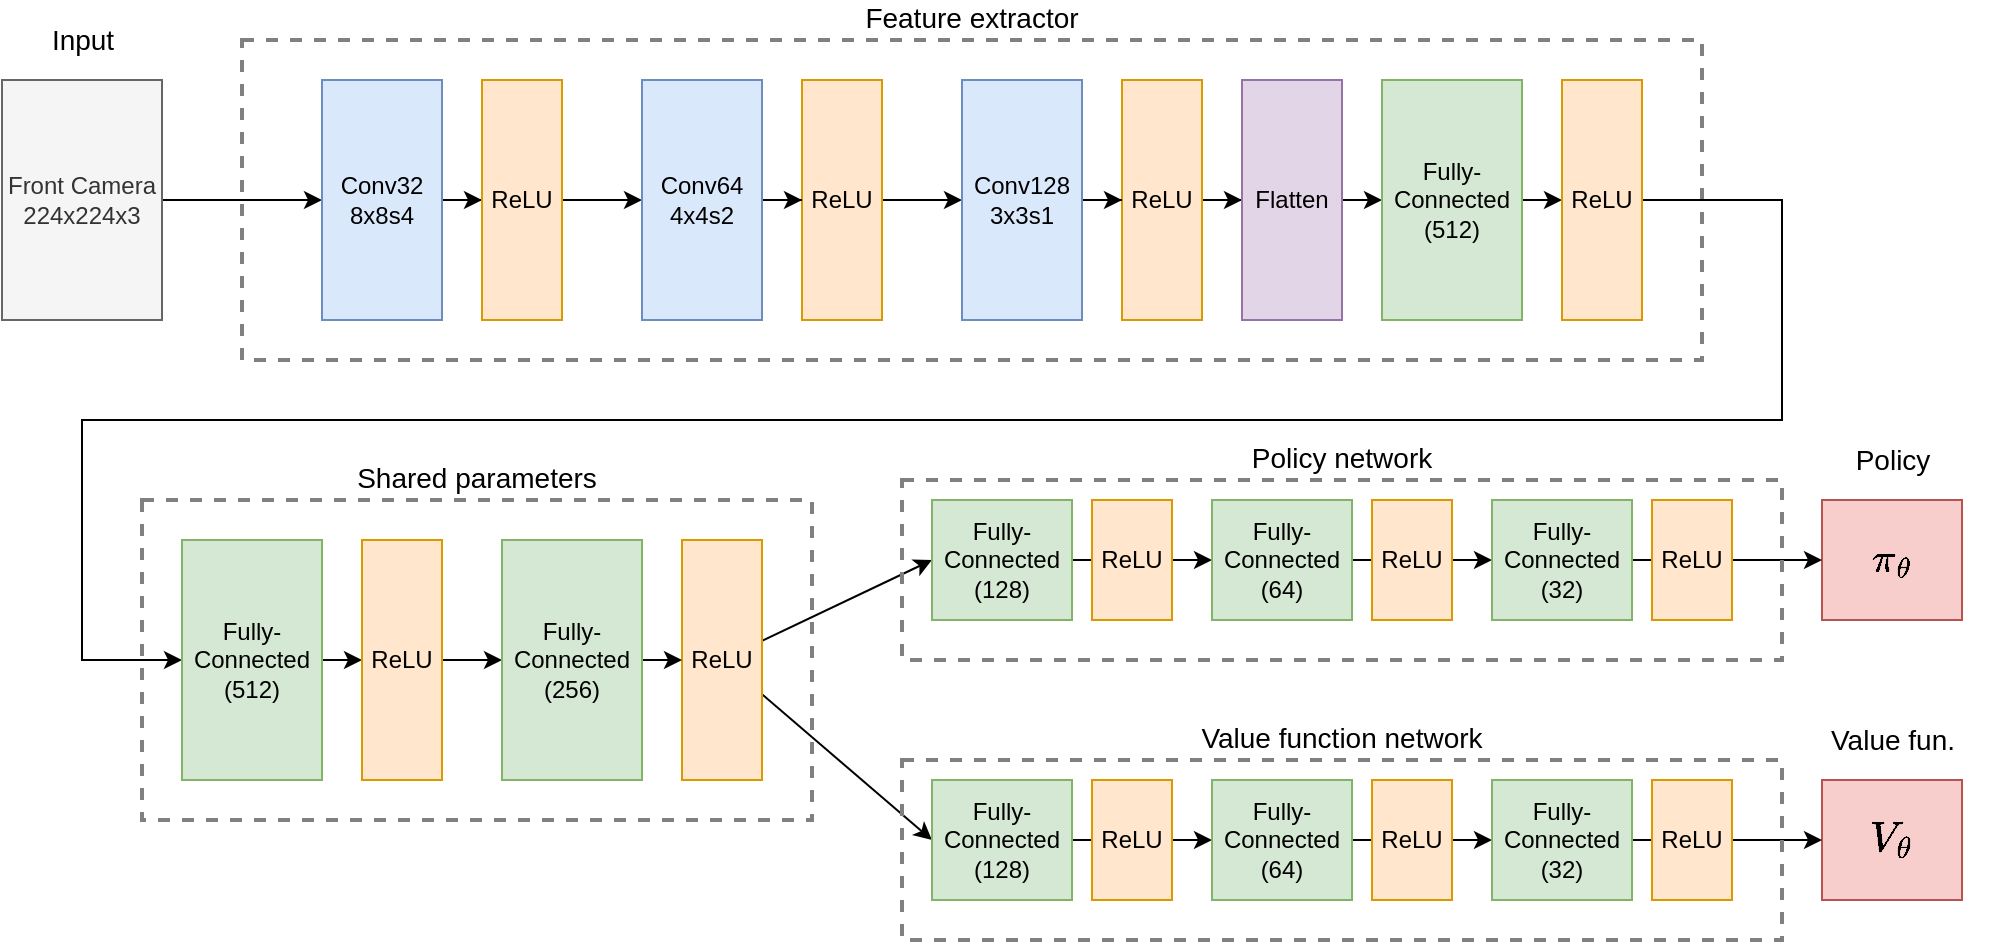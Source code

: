 <mxfile version="14.3.2" type="device"><diagram id="lvOMlnh9n4WgzU3fmZcJ" name="Page-1"><mxGraphModel dx="1185" dy="647" grid="1" gridSize="10" guides="1" tooltips="1" connect="1" arrows="1" fold="1" page="1" pageScale="1" pageWidth="850" pageHeight="1100" math="1" shadow="0"><root><mxCell id="0"/><mxCell id="1" parent="0"/><mxCell id="_K-fX_vvfUlSW2pECyaP-38" value="Feature extractor" style="rounded=0;whiteSpace=wrap;html=1;fontSize=14;fillColor=none;dashed=1;labelPosition=center;verticalLabelPosition=top;align=center;verticalAlign=bottom;strokeWidth=2;strokeColor=#808080;fontFamily=Helvetica;" vertex="1" parent="1"><mxGeometry x="430" y="360" width="730" height="160" as="geometry"/></mxCell><mxCell id="_K-fX_vvfUlSW2pECyaP-21" value="" style="edgeStyle=orthogonalEdgeStyle;rounded=0;orthogonalLoop=1;jettySize=auto;html=1;fontFamily=Helvetica;" edge="1" parent="1" source="_K-fX_vvfUlSW2pECyaP-1" target="_K-fX_vvfUlSW2pECyaP-3"><mxGeometry relative="1" as="geometry"/></mxCell><mxCell id="_K-fX_vvfUlSW2pECyaP-1" value="&lt;div&gt;Front Camera&lt;/div&gt;&lt;div&gt;224x224x3&lt;br&gt;&lt;/div&gt;" style="rounded=0;whiteSpace=wrap;html=1;direction=south;fillColor=#f5f5f5;strokeColor=#666666;fontColor=#333333;fontFamily=Helvetica;" vertex="1" parent="1"><mxGeometry x="310" y="380" width="80" height="120" as="geometry"/></mxCell><mxCell id="_K-fX_vvfUlSW2pECyaP-22" value="" style="edgeStyle=orthogonalEdgeStyle;rounded=0;orthogonalLoop=1;jettySize=auto;html=1;fontFamily=Helvetica;" edge="1" parent="1" source="_K-fX_vvfUlSW2pECyaP-3" target="_K-fX_vvfUlSW2pECyaP-5"><mxGeometry relative="1" as="geometry"/></mxCell><mxCell id="_K-fX_vvfUlSW2pECyaP-3" value="&lt;div&gt;Conv32&lt;/div&gt;&lt;div&gt;8x8s4&lt;br&gt;&lt;/div&gt;" style="whiteSpace=wrap;html=1;rounded=0;direction=south;fillColor=#dae8fc;strokeColor=#6c8ebf;fontFamily=Helvetica;" vertex="1" parent="1"><mxGeometry x="470" y="380" width="60" height="120" as="geometry"/></mxCell><mxCell id="_K-fX_vvfUlSW2pECyaP-23" value="" style="edgeStyle=orthogonalEdgeStyle;rounded=0;orthogonalLoop=1;jettySize=auto;html=1;fontFamily=Helvetica;" edge="1" parent="1" source="_K-fX_vvfUlSW2pECyaP-5" target="_K-fX_vvfUlSW2pECyaP-10"><mxGeometry relative="1" as="geometry"/></mxCell><mxCell id="_K-fX_vvfUlSW2pECyaP-5" value="ReLU" style="whiteSpace=wrap;html=1;rounded=0;direction=south;fillColor=#ffe6cc;strokeColor=#d79b00;fontFamily=Helvetica;" vertex="1" parent="1"><mxGeometry x="550" y="380" width="40" height="120" as="geometry"/></mxCell><mxCell id="_K-fX_vvfUlSW2pECyaP-25" value="" style="edgeStyle=orthogonalEdgeStyle;rounded=0;orthogonalLoop=1;jettySize=auto;html=1;fontFamily=Helvetica;" edge="1" parent="1" source="_K-fX_vvfUlSW2pECyaP-9" target="_K-fX_vvfUlSW2pECyaP-14"><mxGeometry relative="1" as="geometry"/></mxCell><mxCell id="_K-fX_vvfUlSW2pECyaP-9" value="ReLU" style="whiteSpace=wrap;html=1;rounded=0;direction=south;fillColor=#ffe6cc;strokeColor=#d79b00;fontFamily=Helvetica;" vertex="1" parent="1"><mxGeometry x="710" y="380" width="40" height="120" as="geometry"/></mxCell><mxCell id="_K-fX_vvfUlSW2pECyaP-24" value="" style="edgeStyle=orthogonalEdgeStyle;rounded=0;orthogonalLoop=1;jettySize=auto;html=1;fontFamily=Helvetica;" edge="1" parent="1" source="_K-fX_vvfUlSW2pECyaP-10" target="_K-fX_vvfUlSW2pECyaP-9"><mxGeometry relative="1" as="geometry"/></mxCell><mxCell id="_K-fX_vvfUlSW2pECyaP-10" value="&lt;div&gt;Conv64&lt;/div&gt;&lt;div&gt;4x4s2&lt;br&gt;&lt;/div&gt;" style="whiteSpace=wrap;html=1;rounded=0;direction=south;fillColor=#dae8fc;strokeColor=#6c8ebf;fontFamily=Helvetica;" vertex="1" parent="1"><mxGeometry x="630" y="380" width="60" height="120" as="geometry"/></mxCell><mxCell id="_K-fX_vvfUlSW2pECyaP-27" value="" style="edgeStyle=orthogonalEdgeStyle;rounded=0;orthogonalLoop=1;jettySize=auto;html=1;fontFamily=Helvetica;" edge="1" parent="1" source="_K-fX_vvfUlSW2pECyaP-13" target="_K-fX_vvfUlSW2pECyaP-17"><mxGeometry relative="1" as="geometry"/></mxCell><mxCell id="_K-fX_vvfUlSW2pECyaP-13" value="ReLU" style="whiteSpace=wrap;html=1;rounded=0;direction=south;fillColor=#ffe6cc;strokeColor=#d79b00;fontFamily=Helvetica;" vertex="1" parent="1"><mxGeometry x="870" y="380" width="40" height="120" as="geometry"/></mxCell><mxCell id="_K-fX_vvfUlSW2pECyaP-26" value="" style="edgeStyle=orthogonalEdgeStyle;rounded=0;orthogonalLoop=1;jettySize=auto;html=1;fontFamily=Helvetica;" edge="1" parent="1" source="_K-fX_vvfUlSW2pECyaP-14" target="_K-fX_vvfUlSW2pECyaP-13"><mxGeometry relative="1" as="geometry"/></mxCell><mxCell id="_K-fX_vvfUlSW2pECyaP-14" value="&lt;div&gt;Conv128&lt;/div&gt;&lt;div&gt;3x3s1&lt;br&gt;&lt;/div&gt;" style="whiteSpace=wrap;html=1;rounded=0;direction=south;fillColor=#dae8fc;strokeColor=#6c8ebf;fontFamily=Helvetica;" vertex="1" parent="1"><mxGeometry x="790" y="380" width="60" height="120" as="geometry"/></mxCell><mxCell id="_K-fX_vvfUlSW2pECyaP-35" style="edgeStyle=none;rounded=0;orthogonalLoop=1;jettySize=auto;html=1;exitX=0.5;exitY=0;exitDx=0;exitDy=0;entryX=0.5;entryY=1;entryDx=0;entryDy=0;fontSize=14;fontFamily=Helvetica;" edge="1" parent="1" source="_K-fX_vvfUlSW2pECyaP-17" target="_K-fX_vvfUlSW2pECyaP-34"><mxGeometry relative="1" as="geometry"/></mxCell><mxCell id="_K-fX_vvfUlSW2pECyaP-17" value="&lt;div&gt;Flatten&lt;/div&gt;" style="whiteSpace=wrap;html=1;rounded=0;direction=south;fillColor=#e1d5e7;strokeColor=#9673a6;fontFamily=Helvetica;" vertex="1" parent="1"><mxGeometry x="930" y="380" width="50" height="120" as="geometry"/></mxCell><mxCell id="_K-fX_vvfUlSW2pECyaP-28" value="$$\pi_{\theta}$$" style="rounded=0;whiteSpace=wrap;html=1;fillColor=#f8cecc;strokeColor=#b85450;fontFamily=Helvetica;fontSize=17;" vertex="1" parent="1"><mxGeometry x="1220" y="590" width="70" height="60" as="geometry"/></mxCell><mxCell id="_K-fX_vvfUlSW2pECyaP-29" value="$$V_{\theta}$$" style="rounded=0;whiteSpace=wrap;html=1;fillColor=#f8cecc;strokeColor=#b85450;fontFamily=Helvetica;fontSize=18;" vertex="1" parent="1"><mxGeometry x="1220" y="730" width="70" height="60" as="geometry"/></mxCell><mxCell id="_K-fX_vvfUlSW2pECyaP-37" value="" style="edgeStyle=none;rounded=0;orthogonalLoop=1;jettySize=auto;html=1;fontSize=14;fontFamily=Helvetica;" edge="1" parent="1" source="_K-fX_vvfUlSW2pECyaP-34" target="_K-fX_vvfUlSW2pECyaP-36"><mxGeometry relative="1" as="geometry"/></mxCell><mxCell id="_K-fX_vvfUlSW2pECyaP-34" value="&lt;div&gt;Fully-&lt;/div&gt;&lt;div&gt;Connected&lt;br&gt;&lt;/div&gt;&lt;div&gt;(512)&lt;br&gt;&lt;/div&gt;" style="whiteSpace=wrap;html=1;rounded=0;direction=south;fillColor=#d5e8d4;strokeColor=#82b366;fontFamily=Helvetica;" vertex="1" parent="1"><mxGeometry x="1000" y="380" width="70" height="120" as="geometry"/></mxCell><mxCell id="_K-fX_vvfUlSW2pECyaP-41" style="edgeStyle=orthogonalEdgeStyle;rounded=0;orthogonalLoop=1;jettySize=auto;html=1;exitX=0.5;exitY=0;exitDx=0;exitDy=0;fontSize=14;fontFamily=Helvetica;" edge="1" parent="1" source="_K-fX_vvfUlSW2pECyaP-36" target="_K-fX_vvfUlSW2pECyaP-39"><mxGeometry relative="1" as="geometry"><Array as="points"><mxPoint x="1200" y="440"/><mxPoint x="1200" y="550"/><mxPoint x="350" y="550"/><mxPoint x="350" y="670"/></Array></mxGeometry></mxCell><mxCell id="_K-fX_vvfUlSW2pECyaP-36" value="ReLU" style="whiteSpace=wrap;html=1;rounded=0;direction=south;fillColor=#ffe6cc;strokeColor=#d79b00;fontFamily=Helvetica;" vertex="1" parent="1"><mxGeometry x="1090" y="380" width="40" height="120" as="geometry"/></mxCell><mxCell id="_K-fX_vvfUlSW2pECyaP-42" value="" style="edgeStyle=none;rounded=0;orthogonalLoop=1;jettySize=auto;html=1;fontSize=14;fontFamily=Helvetica;" edge="1" parent="1" source="_K-fX_vvfUlSW2pECyaP-39" target="_K-fX_vvfUlSW2pECyaP-40"><mxGeometry relative="1" as="geometry"/></mxCell><mxCell id="_K-fX_vvfUlSW2pECyaP-39" value="&lt;div&gt;Fully-&lt;/div&gt;&lt;div&gt;Connected&lt;br&gt;&lt;/div&gt;&lt;div&gt;(512)&lt;br&gt;&lt;/div&gt;" style="whiteSpace=wrap;html=1;rounded=0;direction=south;fillColor=#d5e8d4;strokeColor=#82b366;fontFamily=Helvetica;" vertex="1" parent="1"><mxGeometry x="400" y="610" width="70" height="120" as="geometry"/></mxCell><mxCell id="_K-fX_vvfUlSW2pECyaP-47" value="" style="edgeStyle=none;rounded=0;orthogonalLoop=1;jettySize=auto;html=1;fontSize=14;fontFamily=Helvetica;" edge="1" parent="1" source="_K-fX_vvfUlSW2pECyaP-40" target="_K-fX_vvfUlSW2pECyaP-46"><mxGeometry relative="1" as="geometry"/></mxCell><mxCell id="_K-fX_vvfUlSW2pECyaP-40" value="ReLU" style="whiteSpace=wrap;html=1;rounded=0;direction=south;fillColor=#ffe6cc;strokeColor=#d79b00;fontFamily=Helvetica;" vertex="1" parent="1"><mxGeometry x="490" y="610" width="40" height="120" as="geometry"/></mxCell><mxCell id="_K-fX_vvfUlSW2pECyaP-62" style="edgeStyle=none;rounded=0;orthogonalLoop=1;jettySize=auto;html=1;entryX=0.5;entryY=1;entryDx=0;entryDy=0;fontSize=14;fontFamily=Helvetica;" edge="1" parent="1" source="_K-fX_vvfUlSW2pECyaP-45" target="_K-fX_vvfUlSW2pECyaP-49"><mxGeometry relative="1" as="geometry"/></mxCell><mxCell id="_K-fX_vvfUlSW2pECyaP-63" style="edgeStyle=none;rounded=0;orthogonalLoop=1;jettySize=auto;html=1;entryX=0.5;entryY=1;entryDx=0;entryDy=0;fontSize=14;fontFamily=Helvetica;" edge="1" parent="1" source="_K-fX_vvfUlSW2pECyaP-45" target="_K-fX_vvfUlSW2pECyaP-56"><mxGeometry relative="1" as="geometry"/></mxCell><mxCell id="_K-fX_vvfUlSW2pECyaP-45" value="ReLU" style="whiteSpace=wrap;html=1;rounded=0;direction=south;fillColor=#ffe6cc;strokeColor=#d79b00;fontFamily=Helvetica;" vertex="1" parent="1"><mxGeometry x="650" y="610" width="40" height="120" as="geometry"/></mxCell><mxCell id="_K-fX_vvfUlSW2pECyaP-48" value="" style="edgeStyle=none;rounded=0;orthogonalLoop=1;jettySize=auto;html=1;fontSize=14;fontFamily=Helvetica;" edge="1" parent="1" source="_K-fX_vvfUlSW2pECyaP-46" target="_K-fX_vvfUlSW2pECyaP-45"><mxGeometry relative="1" as="geometry"/></mxCell><mxCell id="_K-fX_vvfUlSW2pECyaP-46" value="&lt;div&gt;Fully-&lt;/div&gt;&lt;div&gt;Connected&lt;br&gt;&lt;/div&gt;&lt;div&gt;(256)&lt;br&gt;&lt;/div&gt;" style="whiteSpace=wrap;html=1;rounded=0;direction=south;fillColor=#d5e8d4;strokeColor=#82b366;fontFamily=Helvetica;" vertex="1" parent="1"><mxGeometry x="560" y="610" width="70" height="120" as="geometry"/></mxCell><mxCell id="_K-fX_vvfUlSW2pECyaP-64" value="" style="edgeStyle=none;rounded=0;orthogonalLoop=1;jettySize=auto;html=1;fontSize=14;fontFamily=Helvetica;" edge="1" parent="1" source="_K-fX_vvfUlSW2pECyaP-49" target="_K-fX_vvfUlSW2pECyaP-51"><mxGeometry relative="1" as="geometry"/></mxCell><mxCell id="_K-fX_vvfUlSW2pECyaP-49" value="&lt;div&gt;Fully-&lt;/div&gt;&lt;div&gt;Connected&lt;br&gt;&lt;/div&gt;&lt;div&gt;(128)&lt;br&gt;&lt;/div&gt;" style="whiteSpace=wrap;html=1;rounded=0;direction=south;fillColor=#d5e8d4;strokeColor=#82b366;fontFamily=Helvetica;" vertex="1" parent="1"><mxGeometry x="775" y="590" width="70" height="60" as="geometry"/></mxCell><mxCell id="_K-fX_vvfUlSW2pECyaP-65" value="" style="edgeStyle=none;rounded=0;orthogonalLoop=1;jettySize=auto;html=1;fontSize=14;fontFamily=Helvetica;" edge="1" parent="1" source="_K-fX_vvfUlSW2pECyaP-51" target="_K-fX_vvfUlSW2pECyaP-52"><mxGeometry relative="1" as="geometry"/></mxCell><mxCell id="_K-fX_vvfUlSW2pECyaP-51" value="&lt;div&gt;Fully-&lt;/div&gt;&lt;div&gt;Connected&lt;br&gt;&lt;/div&gt;&lt;div&gt;(64)&lt;br&gt;&lt;/div&gt;" style="whiteSpace=wrap;html=1;rounded=0;direction=south;fillColor=#d5e8d4;strokeColor=#82b366;fontFamily=Helvetica;" vertex="1" parent="1"><mxGeometry x="915" y="590" width="70" height="60" as="geometry"/></mxCell><mxCell id="_K-fX_vvfUlSW2pECyaP-66" value="" style="edgeStyle=none;rounded=0;orthogonalLoop=1;jettySize=auto;html=1;fontSize=14;fontFamily=Helvetica;" edge="1" parent="1" source="_K-fX_vvfUlSW2pECyaP-52" target="_K-fX_vvfUlSW2pECyaP-28"><mxGeometry relative="1" as="geometry"/></mxCell><mxCell id="_K-fX_vvfUlSW2pECyaP-52" value="&lt;div&gt;Fully-&lt;/div&gt;&lt;div&gt;Connected&lt;br&gt;&lt;/div&gt;&lt;div&gt;(32)&lt;br&gt;&lt;/div&gt;" style="whiteSpace=wrap;html=1;rounded=0;direction=south;fillColor=#d5e8d4;strokeColor=#82b366;fontFamily=Helvetica;" vertex="1" parent="1"><mxGeometry x="1055" y="590" width="70" height="60" as="geometry"/></mxCell><mxCell id="_K-fX_vvfUlSW2pECyaP-53" value="ReLU" style="whiteSpace=wrap;html=1;rounded=0;direction=south;fillColor=#ffe6cc;strokeColor=#d79b00;fontFamily=Helvetica;" vertex="1" parent="1"><mxGeometry x="855" y="590" width="40" height="60" as="geometry"/></mxCell><mxCell id="_K-fX_vvfUlSW2pECyaP-54" value="ReLU" style="whiteSpace=wrap;html=1;rounded=0;direction=south;fillColor=#ffe6cc;strokeColor=#d79b00;fontFamily=Helvetica;" vertex="1" parent="1"><mxGeometry x="995" y="590" width="40" height="60" as="geometry"/></mxCell><mxCell id="_K-fX_vvfUlSW2pECyaP-55" value="ReLU" style="whiteSpace=wrap;html=1;rounded=0;direction=south;fillColor=#ffe6cc;strokeColor=#d79b00;fontFamily=Helvetica;" vertex="1" parent="1"><mxGeometry x="1135" y="590" width="40" height="60" as="geometry"/></mxCell><mxCell id="_K-fX_vvfUlSW2pECyaP-67" value="" style="edgeStyle=none;rounded=0;orthogonalLoop=1;jettySize=auto;html=1;fontSize=14;fontFamily=Helvetica;" edge="1" parent="1" source="_K-fX_vvfUlSW2pECyaP-56" target="_K-fX_vvfUlSW2pECyaP-57"><mxGeometry relative="1" as="geometry"/></mxCell><mxCell id="_K-fX_vvfUlSW2pECyaP-56" value="&lt;div&gt;Fully-&lt;/div&gt;&lt;div&gt;Connected&lt;br&gt;&lt;/div&gt;&lt;div&gt;(128)&lt;br&gt;&lt;/div&gt;" style="whiteSpace=wrap;html=1;rounded=0;direction=south;fillColor=#d5e8d4;strokeColor=#82b366;fontFamily=Helvetica;" vertex="1" parent="1"><mxGeometry x="775" y="730" width="70" height="60" as="geometry"/></mxCell><mxCell id="_K-fX_vvfUlSW2pECyaP-68" value="" style="edgeStyle=none;rounded=0;orthogonalLoop=1;jettySize=auto;html=1;fontSize=14;fontFamily=Helvetica;" edge="1" parent="1" source="_K-fX_vvfUlSW2pECyaP-57" target="_K-fX_vvfUlSW2pECyaP-58"><mxGeometry relative="1" as="geometry"/></mxCell><mxCell id="_K-fX_vvfUlSW2pECyaP-57" value="&lt;div&gt;Fully-&lt;/div&gt;&lt;div&gt;Connected&lt;br&gt;&lt;/div&gt;&lt;div&gt;(64)&lt;br&gt;&lt;/div&gt;" style="whiteSpace=wrap;html=1;rounded=0;direction=south;fillColor=#d5e8d4;strokeColor=#82b366;fontFamily=Helvetica;" vertex="1" parent="1"><mxGeometry x="915" y="730" width="70" height="60" as="geometry"/></mxCell><mxCell id="_K-fX_vvfUlSW2pECyaP-69" value="" style="edgeStyle=none;rounded=0;orthogonalLoop=1;jettySize=auto;html=1;fontSize=14;fontFamily=Helvetica;" edge="1" parent="1" source="_K-fX_vvfUlSW2pECyaP-58" target="_K-fX_vvfUlSW2pECyaP-29"><mxGeometry relative="1" as="geometry"/></mxCell><mxCell id="_K-fX_vvfUlSW2pECyaP-58" value="&lt;div&gt;Fully-&lt;/div&gt;&lt;div&gt;Connected&lt;br&gt;&lt;/div&gt;&lt;div&gt;(32)&lt;br&gt;&lt;/div&gt;" style="whiteSpace=wrap;html=1;rounded=0;direction=south;fillColor=#d5e8d4;strokeColor=#82b366;fontFamily=Helvetica;" vertex="1" parent="1"><mxGeometry x="1055" y="730" width="70" height="60" as="geometry"/></mxCell><mxCell id="_K-fX_vvfUlSW2pECyaP-59" value="ReLU" style="whiteSpace=wrap;html=1;rounded=0;direction=south;fillColor=#ffe6cc;strokeColor=#d79b00;fontFamily=Helvetica;" vertex="1" parent="1"><mxGeometry x="855" y="730" width="40" height="60" as="geometry"/></mxCell><mxCell id="_K-fX_vvfUlSW2pECyaP-60" value="ReLU" style="whiteSpace=wrap;html=1;rounded=0;direction=south;fillColor=#ffe6cc;strokeColor=#d79b00;fontFamily=Helvetica;" vertex="1" parent="1"><mxGeometry x="995" y="730" width="40" height="60" as="geometry"/></mxCell><mxCell id="_K-fX_vvfUlSW2pECyaP-61" value="ReLU" style="whiteSpace=wrap;html=1;rounded=0;direction=south;fillColor=#ffe6cc;strokeColor=#d79b00;fontFamily=Helvetica;" vertex="1" parent="1"><mxGeometry x="1135" y="730" width="40" height="60" as="geometry"/></mxCell><mxCell id="_K-fX_vvfUlSW2pECyaP-70" value="Shared parameters" style="rounded=0;whiteSpace=wrap;html=1;fontSize=14;fillColor=none;dashed=1;labelPosition=center;verticalLabelPosition=top;align=center;verticalAlign=bottom;strokeWidth=2;strokeColor=#808080;fontFamily=Helvetica;" vertex="1" parent="1"><mxGeometry x="380" y="590" width="335" height="160" as="geometry"/></mxCell><mxCell id="_K-fX_vvfUlSW2pECyaP-71" value="Input" style="text;html=1;align=center;verticalAlign=middle;resizable=0;points=[];autosize=1;fontSize=14;fontFamily=Helvetica;" vertex="1" parent="1"><mxGeometry x="325" y="350" width="50" height="20" as="geometry"/></mxCell><mxCell id="_K-fX_vvfUlSW2pECyaP-72" value="Policy network" style="rounded=0;whiteSpace=wrap;html=1;fontSize=14;fillColor=none;dashed=1;labelPosition=center;verticalLabelPosition=top;align=center;verticalAlign=bottom;strokeWidth=2;strokeColor=#808080;fontFamily=Helvetica;" vertex="1" parent="1"><mxGeometry x="760" y="580" width="440" height="90" as="geometry"/></mxCell><mxCell id="_K-fX_vvfUlSW2pECyaP-73" value="Value function network" style="rounded=0;whiteSpace=wrap;html=1;fontSize=14;fillColor=none;dashed=1;labelPosition=center;verticalLabelPosition=top;align=center;verticalAlign=bottom;strokeWidth=2;strokeColor=#808080;fontFamily=Helvetica;" vertex="1" parent="1"><mxGeometry x="760" y="720" width="440" height="90" as="geometry"/></mxCell><mxCell id="_K-fX_vvfUlSW2pECyaP-74" value="Policy" style="text;html=1;align=center;verticalAlign=middle;resizable=0;points=[];autosize=1;fontSize=14;fontFamily=Helvetica;" vertex="1" parent="1"><mxGeometry x="1230" y="560" width="50" height="20" as="geometry"/></mxCell><mxCell id="_K-fX_vvfUlSW2pECyaP-75" value="Value fun." style="text;html=1;align=center;verticalAlign=middle;resizable=0;points=[];autosize=1;fontSize=14;fontFamily=Helvetica;" vertex="1" parent="1"><mxGeometry x="1215" y="700" width="80" height="20" as="geometry"/></mxCell></root></mxGraphModel></diagram></mxfile>